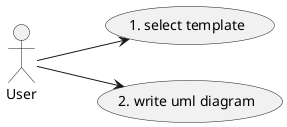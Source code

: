 @startuml
left to right direction

actor User

User --> (1. select template)
User --> (2. write uml diagram)

@enduml
